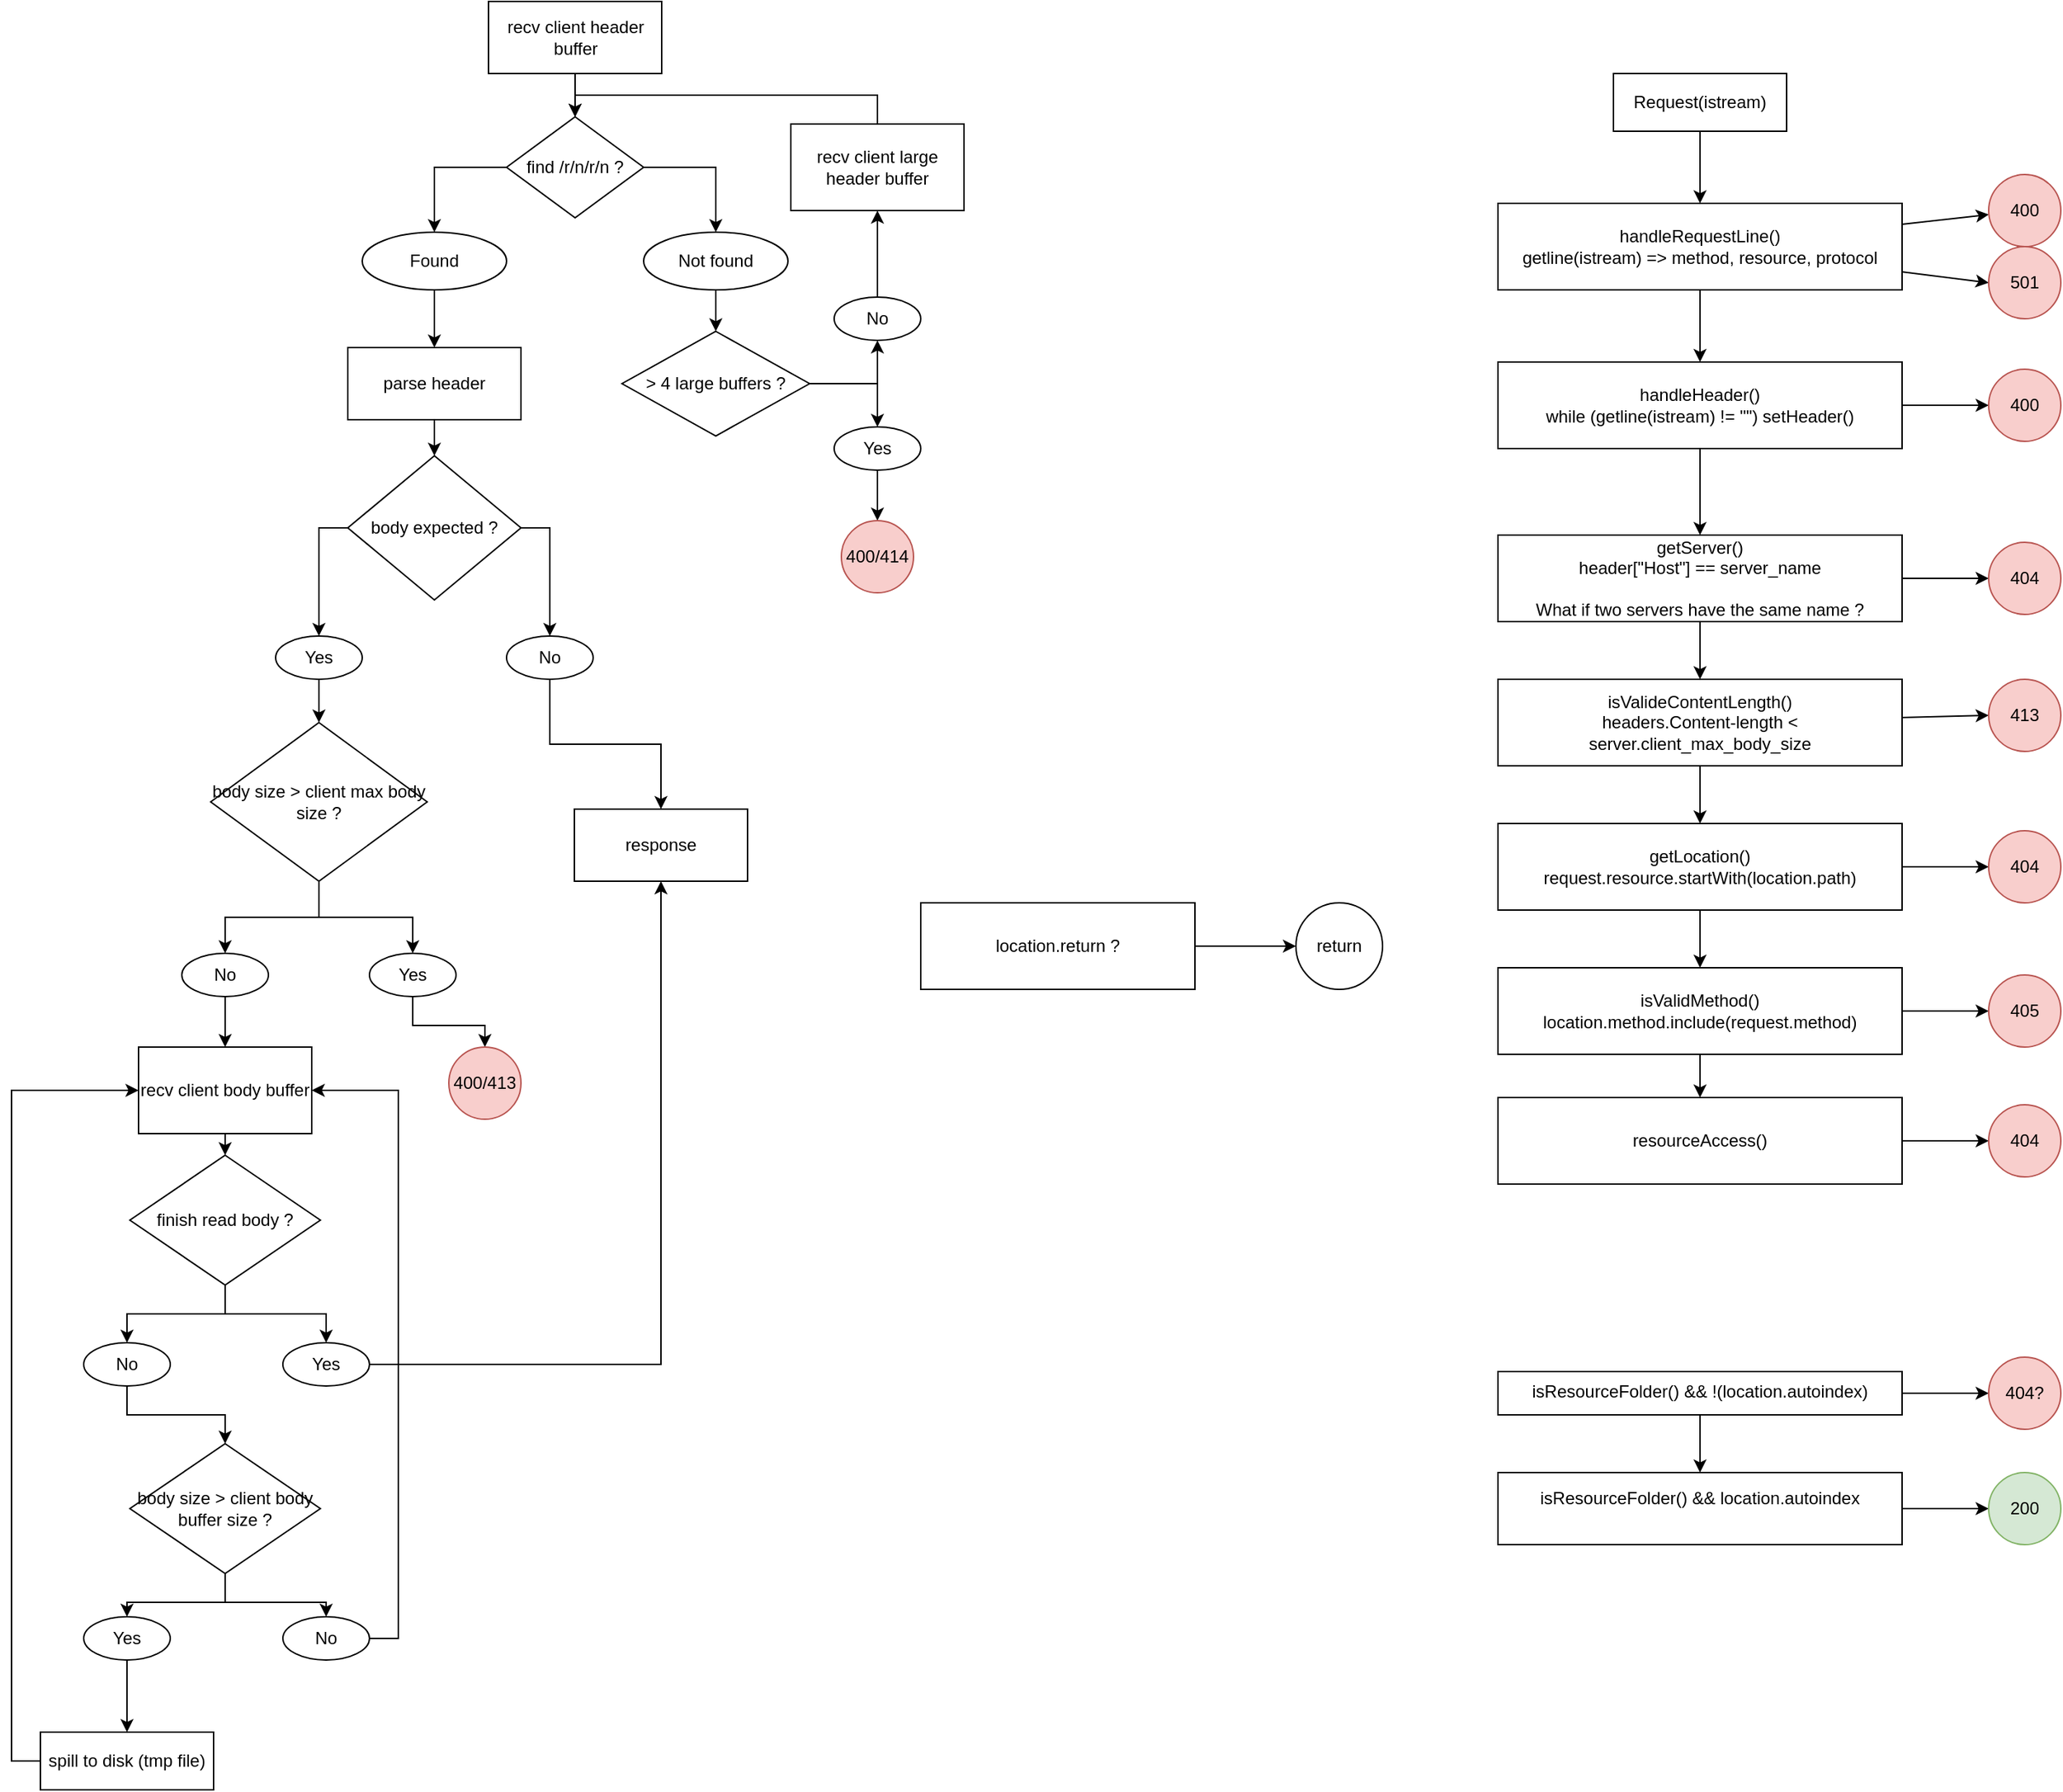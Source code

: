 <mxfile version="26.3.0">
  <diagram id="G1yB6sMwHmxZgdl7rr1A" name="Page-1">
    <mxGraphModel dx="2633" dy="874" grid="1" gridSize="10" guides="1" tooltips="1" connect="1" arrows="1" fold="1" page="1" pageScale="1" pageWidth="850" pageHeight="1100" math="0" shadow="0">
      <root>
        <mxCell id="0" />
        <mxCell id="1" parent="0" />
        <mxCell id="6" value="" style="edgeStyle=none;html=1;" parent="1" source="12" target="5" edge="1">
          <mxGeometry relative="1" as="geometry" />
        </mxCell>
        <mxCell id="2" value="Request(istream)" style="whiteSpace=wrap;html=1;" parent="1" vertex="1">
          <mxGeometry x="320" y="100" width="120" height="40" as="geometry" />
        </mxCell>
        <mxCell id="17" value="" style="edgeStyle=none;html=1;" parent="1" source="5" target="16" edge="1">
          <mxGeometry relative="1" as="geometry" />
        </mxCell>
        <mxCell id="39" value="" style="edgeStyle=none;html=1;" parent="1" source="5" target="38" edge="1">
          <mxGeometry relative="1" as="geometry" />
        </mxCell>
        <mxCell id="5" value="getServer()&lt;br&gt;&lt;div&gt;header[&quot;Host&quot;] == server_name&lt;/div&gt;&lt;div&gt;&lt;br&gt;&lt;/div&gt;&lt;div&gt;What if two servers have the same name ?&lt;/div&gt;" style="whiteSpace=wrap;html=1;" parent="1" vertex="1">
          <mxGeometry x="240" y="420" width="280" height="60" as="geometry" />
        </mxCell>
        <mxCell id="11" value="" style="edgeStyle=none;html=1;" parent="1" source="2" target="9" edge="1">
          <mxGeometry relative="1" as="geometry">
            <mxPoint x="380" y="140" as="sourcePoint" />
            <mxPoint x="380" y="290" as="targetPoint" />
          </mxGeometry>
        </mxCell>
        <mxCell id="31" value="" style="edgeStyle=none;html=1;" parent="1" source="9" target="30" edge="1">
          <mxGeometry relative="1" as="geometry" />
        </mxCell>
        <mxCell id="41" style="edgeStyle=none;html=1;entryX=0;entryY=0.5;entryDx=0;entryDy=0;" parent="1" source="9" target="40" edge="1">
          <mxGeometry relative="1" as="geometry" />
        </mxCell>
        <mxCell id="9" value="&lt;div&gt;handleRequestLine()&lt;/div&gt;getline(istream) =&amp;gt; method, resource, protocol" style="whiteSpace=wrap;html=1;" parent="1" vertex="1">
          <mxGeometry x="240" y="190" width="280" height="60" as="geometry" />
        </mxCell>
        <mxCell id="14" value="" style="edgeStyle=none;html=1;" parent="1" source="9" target="12" edge="1">
          <mxGeometry relative="1" as="geometry">
            <mxPoint x="380" y="250" as="sourcePoint" />
            <mxPoint x="380" y="420" as="targetPoint" />
          </mxGeometry>
        </mxCell>
        <mxCell id="37" style="edgeStyle=none;html=1;entryX=0;entryY=0.5;entryDx=0;entryDy=0;" parent="1" source="12" target="36" edge="1">
          <mxGeometry relative="1" as="geometry" />
        </mxCell>
        <mxCell id="12" value="handleHeader()&lt;div&gt;while (getline(istream) != &quot;&quot;) setHeader()&lt;/div&gt;" style="whiteSpace=wrap;html=1;" parent="1" vertex="1">
          <mxGeometry x="240" y="300" width="280" height="60" as="geometry" />
        </mxCell>
        <mxCell id="19" value="" style="edgeStyle=none;html=1;" parent="1" source="16" target="18" edge="1">
          <mxGeometry relative="1" as="geometry" />
        </mxCell>
        <mxCell id="43" style="edgeStyle=none;html=1;entryX=0;entryY=0.5;entryDx=0;entryDy=0;" parent="1" source="16" target="42" edge="1">
          <mxGeometry relative="1" as="geometry" />
        </mxCell>
        <mxCell id="16" value="&lt;div&gt;isValideContentLength()&lt;/div&gt;headers.Content-length &amp;lt; server.client_max_body_size" style="whiteSpace=wrap;html=1;" parent="1" vertex="1">
          <mxGeometry x="240" y="520" width="280" height="60" as="geometry" />
        </mxCell>
        <mxCell id="27" style="edgeStyle=none;html=1;entryX=0.5;entryY=0;entryDx=0;entryDy=0;" parent="1" source="18" target="26" edge="1">
          <mxGeometry relative="1" as="geometry" />
        </mxCell>
        <mxCell id="33" value="" style="edgeStyle=none;html=1;" parent="1" source="18" target="32" edge="1">
          <mxGeometry relative="1" as="geometry" />
        </mxCell>
        <mxCell id="18" value="getLocation()&lt;div&gt;request.resource.startWith(location.path)&lt;/div&gt;" style="whiteSpace=wrap;html=1;" parent="1" vertex="1">
          <mxGeometry x="240" y="620" width="280" height="60" as="geometry" />
        </mxCell>
        <mxCell id="62" value="" style="edgeStyle=none;html=1;" parent="1" source="22" target="61" edge="1">
          <mxGeometry relative="1" as="geometry" />
        </mxCell>
        <mxCell id="22" value="location.return ?" style="whiteSpace=wrap;html=1;" parent="1" vertex="1">
          <mxGeometry x="-160" y="675" width="190" height="60" as="geometry" />
        </mxCell>
        <mxCell id="29" value="" style="edgeStyle=none;html=1;" parent="1" source="26" target="28" edge="1">
          <mxGeometry relative="1" as="geometry" />
        </mxCell>
        <mxCell id="48" value="" style="edgeStyle=none;html=1;" parent="1" source="26" target="47" edge="1">
          <mxGeometry relative="1" as="geometry" />
        </mxCell>
        <mxCell id="26" value="isValidMethod()&lt;div&gt;location.method.include(request.method)&lt;/div&gt;" style="whiteSpace=wrap;html=1;" parent="1" vertex="1">
          <mxGeometry x="240" y="720" width="280" height="60" as="geometry" />
        </mxCell>
        <mxCell id="28" value="405" style="ellipse;whiteSpace=wrap;html=1;fillColor=#f8cecc;strokeColor=#b85450;" parent="1" vertex="1">
          <mxGeometry x="580" y="725" width="50" height="50" as="geometry" />
        </mxCell>
        <mxCell id="30" value="400" style="ellipse;whiteSpace=wrap;html=1;fillColor=#f8cecc;strokeColor=#b85450;" parent="1" vertex="1">
          <mxGeometry x="580" y="170" width="50" height="50" as="geometry" />
        </mxCell>
        <mxCell id="32" value="404" style="ellipse;whiteSpace=wrap;html=1;fillColor=#f8cecc;strokeColor=#b85450;" parent="1" vertex="1">
          <mxGeometry x="580" y="625" width="50" height="50" as="geometry" />
        </mxCell>
        <mxCell id="36" value="400" style="ellipse;whiteSpace=wrap;html=1;fillColor=#f8cecc;strokeColor=#b85450;" parent="1" vertex="1">
          <mxGeometry x="580" y="305" width="50" height="50" as="geometry" />
        </mxCell>
        <mxCell id="38" value="404" style="ellipse;whiteSpace=wrap;html=1;fillColor=#f8cecc;strokeColor=#b85450;" parent="1" vertex="1">
          <mxGeometry x="580" y="425" width="50" height="50" as="geometry" />
        </mxCell>
        <mxCell id="40" value="501" style="ellipse;whiteSpace=wrap;html=1;fillColor=#f8cecc;strokeColor=#b85450;" parent="1" vertex="1">
          <mxGeometry x="580" y="220" width="50" height="50" as="geometry" />
        </mxCell>
        <mxCell id="42" value="413" style="ellipse;whiteSpace=wrap;html=1;fillColor=#f8cecc;strokeColor=#b85450;" parent="1" vertex="1">
          <mxGeometry x="580" y="520" width="50" height="50" as="geometry" />
        </mxCell>
        <mxCell id="55" value="" style="edgeStyle=none;html=1;" parent="1" source="45" target="54" edge="1">
          <mxGeometry relative="1" as="geometry" />
        </mxCell>
        <mxCell id="45" value="isResourceFolder() &amp;amp;&amp;amp; location.autoindex&lt;div&gt;&lt;br&gt;&lt;/div&gt;" style="whiteSpace=wrap;html=1;" parent="1" vertex="1">
          <mxGeometry x="240" y="1070" width="280" height="50" as="geometry" />
        </mxCell>
        <mxCell id="50" value="" style="edgeStyle=none;html=1;" parent="1" source="47" target="49" edge="1">
          <mxGeometry relative="1" as="geometry" />
        </mxCell>
        <mxCell id="47" value="resourceAccess()" style="whiteSpace=wrap;html=1;" parent="1" vertex="1">
          <mxGeometry x="240" y="810" width="280" height="60" as="geometry" />
        </mxCell>
        <mxCell id="49" value="404" style="ellipse;whiteSpace=wrap;html=1;fillColor=#f8cecc;strokeColor=#b85450;" parent="1" vertex="1">
          <mxGeometry x="580" y="815" width="50" height="50" as="geometry" />
        </mxCell>
        <mxCell id="54" value="200" style="ellipse;whiteSpace=wrap;html=1;fillColor=#d5e8d4;strokeColor=#82b366;" parent="1" vertex="1">
          <mxGeometry x="580" y="1070" width="50" height="50" as="geometry" />
        </mxCell>
        <mxCell id="56" value="" style="edgeStyle=none;html=1;" parent="1" source="57" target="58" edge="1">
          <mxGeometry relative="1" as="geometry" />
        </mxCell>
        <mxCell id="60" style="edgeStyle=none;html=1;entryX=0.5;entryY=0;entryDx=0;entryDy=0;" parent="1" source="57" target="45" edge="1">
          <mxGeometry relative="1" as="geometry" />
        </mxCell>
        <mxCell id="57" value="isResourceFolder() &amp;amp;&amp;amp; !(location.autoindex)&lt;div&gt;&lt;br&gt;&lt;/div&gt;" style="whiteSpace=wrap;html=1;verticalAlign=top;" parent="1" vertex="1">
          <mxGeometry x="240" y="1000" width="280" height="30" as="geometry" />
        </mxCell>
        <mxCell id="58" value="404?" style="ellipse;whiteSpace=wrap;html=1;fillColor=#f8cecc;strokeColor=#b85450;" parent="1" vertex="1">
          <mxGeometry x="580" y="990" width="50" height="50" as="geometry" />
        </mxCell>
        <mxCell id="61" value="return" style="ellipse;whiteSpace=wrap;html=1;" parent="1" vertex="1">
          <mxGeometry x="100" y="675" width="60" height="60" as="geometry" />
        </mxCell>
        <mxCell id="DMltzU-fDalP0GZSlMB_-67" style="edgeStyle=orthogonalEdgeStyle;rounded=0;orthogonalLoop=1;jettySize=auto;html=1;exitX=0.5;exitY=1;exitDx=0;exitDy=0;entryX=0.5;entryY=0;entryDx=0;entryDy=0;" parent="1" source="DMltzU-fDalP0GZSlMB_-62" target="DMltzU-fDalP0GZSlMB_-63" edge="1">
          <mxGeometry relative="1" as="geometry" />
        </mxCell>
        <mxCell id="DMltzU-fDalP0GZSlMB_-62" value="recv client header buffer" style="whiteSpace=wrap;html=1;" parent="1" vertex="1">
          <mxGeometry x="-459.5" y="50" width="120" height="50" as="geometry" />
        </mxCell>
        <mxCell id="DMltzU-fDalP0GZSlMB_-68" style="edgeStyle=orthogonalEdgeStyle;rounded=0;orthogonalLoop=1;jettySize=auto;html=1;exitX=1;exitY=0.5;exitDx=0;exitDy=0;entryX=0.5;entryY=0;entryDx=0;entryDy=0;" parent="1" source="DMltzU-fDalP0GZSlMB_-63" target="DMltzU-fDalP0GZSlMB_-66" edge="1">
          <mxGeometry relative="1" as="geometry" />
        </mxCell>
        <mxCell id="DMltzU-fDalP0GZSlMB_-69" style="edgeStyle=orthogonalEdgeStyle;rounded=0;orthogonalLoop=1;jettySize=auto;html=1;exitX=0;exitY=0.5;exitDx=0;exitDy=0;entryX=0.5;entryY=0;entryDx=0;entryDy=0;" parent="1" source="DMltzU-fDalP0GZSlMB_-63" target="DMltzU-fDalP0GZSlMB_-65" edge="1">
          <mxGeometry relative="1" as="geometry" />
        </mxCell>
        <mxCell id="DMltzU-fDalP0GZSlMB_-63" value="find /r/n/r/n ?" style="rhombus;whiteSpace=wrap;html=1;" parent="1" vertex="1">
          <mxGeometry x="-447" y="130" width="95" height="70" as="geometry" />
        </mxCell>
        <mxCell id="DMltzU-fDalP0GZSlMB_-72" style="edgeStyle=orthogonalEdgeStyle;rounded=0;orthogonalLoop=1;jettySize=auto;html=1;exitX=0.5;exitY=1;exitDx=0;exitDy=0;entryX=0.5;entryY=0;entryDx=0;entryDy=0;" parent="1" source="DMltzU-fDalP0GZSlMB_-65" target="DMltzU-fDalP0GZSlMB_-70" edge="1">
          <mxGeometry relative="1" as="geometry" />
        </mxCell>
        <mxCell id="DMltzU-fDalP0GZSlMB_-65" value="&lt;div&gt;Found&lt;/div&gt;" style="ellipse;whiteSpace=wrap;html=1;" parent="1" vertex="1">
          <mxGeometry x="-547" y="210" width="100" height="40" as="geometry" />
        </mxCell>
        <mxCell id="DMltzU-fDalP0GZSlMB_-103" style="edgeStyle=orthogonalEdgeStyle;rounded=0;orthogonalLoop=1;jettySize=auto;html=1;exitX=0.5;exitY=1;exitDx=0;exitDy=0;entryX=0.5;entryY=0;entryDx=0;entryDy=0;" parent="1" source="DMltzU-fDalP0GZSlMB_-66" target="DMltzU-fDalP0GZSlMB_-88" edge="1">
          <mxGeometry relative="1" as="geometry" />
        </mxCell>
        <mxCell id="DMltzU-fDalP0GZSlMB_-66" value="&lt;div&gt;Not found&lt;/div&gt;" style="ellipse;whiteSpace=wrap;html=1;" parent="1" vertex="1">
          <mxGeometry x="-352" y="210" width="100" height="40" as="geometry" />
        </mxCell>
        <mxCell id="DMltzU-fDalP0GZSlMB_-73" style="edgeStyle=orthogonalEdgeStyle;rounded=0;orthogonalLoop=1;jettySize=auto;html=1;exitX=0.5;exitY=1;exitDx=0;exitDy=0;entryX=0.5;entryY=0;entryDx=0;entryDy=0;" parent="1" source="DMltzU-fDalP0GZSlMB_-70" target="DMltzU-fDalP0GZSlMB_-71" edge="1">
          <mxGeometry relative="1" as="geometry" />
        </mxCell>
        <mxCell id="DMltzU-fDalP0GZSlMB_-70" value="parse header" style="whiteSpace=wrap;html=1;" parent="1" vertex="1">
          <mxGeometry x="-557" y="290" width="120" height="50" as="geometry" />
        </mxCell>
        <mxCell id="DMltzU-fDalP0GZSlMB_-79" style="edgeStyle=orthogonalEdgeStyle;rounded=0;orthogonalLoop=1;jettySize=auto;html=1;exitX=0;exitY=0.5;exitDx=0;exitDy=0;" parent="1" source="DMltzU-fDalP0GZSlMB_-71" target="DMltzU-fDalP0GZSlMB_-95" edge="1">
          <mxGeometry relative="1" as="geometry">
            <mxPoint x="-577" y="490" as="targetPoint" />
          </mxGeometry>
        </mxCell>
        <mxCell id="DMltzU-fDalP0GZSlMB_-80" style="edgeStyle=orthogonalEdgeStyle;rounded=0;orthogonalLoop=1;jettySize=auto;html=1;exitX=1;exitY=0.5;exitDx=0;exitDy=0;" parent="1" source="DMltzU-fDalP0GZSlMB_-71" target="DMltzU-fDalP0GZSlMB_-94" edge="1">
          <mxGeometry relative="1" as="geometry">
            <mxPoint x="-417" y="490" as="targetPoint" />
          </mxGeometry>
        </mxCell>
        <mxCell id="DMltzU-fDalP0GZSlMB_-71" value="body expected ?" style="rhombus;whiteSpace=wrap;html=1;" parent="1" vertex="1">
          <mxGeometry x="-557" y="365" width="120" height="100" as="geometry" />
        </mxCell>
        <mxCell id="DMltzU-fDalP0GZSlMB_-107" style="edgeStyle=orthogonalEdgeStyle;rounded=0;orthogonalLoop=1;jettySize=auto;html=1;exitX=0.5;exitY=0;exitDx=0;exitDy=0;entryX=0.5;entryY=0;entryDx=0;entryDy=0;" parent="1" source="DMltzU-fDalP0GZSlMB_-74" target="DMltzU-fDalP0GZSlMB_-63" edge="1">
          <mxGeometry relative="1" as="geometry" />
        </mxCell>
        <mxCell id="DMltzU-fDalP0GZSlMB_-74" value="recv client large header buffer" style="whiteSpace=wrap;html=1;" parent="1" vertex="1">
          <mxGeometry x="-250" y="135" width="120" height="60" as="geometry" />
        </mxCell>
        <mxCell id="DMltzU-fDalP0GZSlMB_-149" style="edgeStyle=orthogonalEdgeStyle;rounded=0;orthogonalLoop=1;jettySize=auto;html=1;exitX=0.5;exitY=1;exitDx=0;exitDy=0;entryX=0.5;entryY=0;entryDx=0;entryDy=0;" parent="1" source="DMltzU-fDalP0GZSlMB_-82" target="DMltzU-fDalP0GZSlMB_-144" edge="1">
          <mxGeometry relative="1" as="geometry" />
        </mxCell>
        <mxCell id="DMltzU-fDalP0GZSlMB_-82" value="recv client body buffer" style="whiteSpace=wrap;html=1;" parent="1" vertex="1">
          <mxGeometry x="-702" y="775" width="120" height="60" as="geometry" />
        </mxCell>
        <mxCell id="DMltzU-fDalP0GZSlMB_-104" style="edgeStyle=orthogonalEdgeStyle;rounded=0;orthogonalLoop=1;jettySize=auto;html=1;exitX=1;exitY=0.5;exitDx=0;exitDy=0;entryX=0.5;entryY=0;entryDx=0;entryDy=0;" parent="1" source="DMltzU-fDalP0GZSlMB_-88" target="DMltzU-fDalP0GZSlMB_-91" edge="1">
          <mxGeometry relative="1" as="geometry" />
        </mxCell>
        <mxCell id="DMltzU-fDalP0GZSlMB_-105" style="edgeStyle=orthogonalEdgeStyle;rounded=0;orthogonalLoop=1;jettySize=auto;html=1;exitX=1;exitY=0.5;exitDx=0;exitDy=0;entryX=0.5;entryY=1;entryDx=0;entryDy=0;" parent="1" source="DMltzU-fDalP0GZSlMB_-88" target="DMltzU-fDalP0GZSlMB_-92" edge="1">
          <mxGeometry relative="1" as="geometry" />
        </mxCell>
        <mxCell id="DMltzU-fDalP0GZSlMB_-88" value="&amp;gt; 4 large buffers ?" style="rhombus;whiteSpace=wrap;html=1;" parent="1" vertex="1">
          <mxGeometry x="-367" y="278.75" width="130" height="72.5" as="geometry" />
        </mxCell>
        <mxCell id="DMltzU-fDalP0GZSlMB_-108" style="edgeStyle=orthogonalEdgeStyle;rounded=0;orthogonalLoop=1;jettySize=auto;html=1;exitX=0.5;exitY=1;exitDx=0;exitDy=0;entryX=0.5;entryY=0;entryDx=0;entryDy=0;" parent="1" source="DMltzU-fDalP0GZSlMB_-91" target="DMltzU-fDalP0GZSlMB_-101" edge="1">
          <mxGeometry relative="1" as="geometry" />
        </mxCell>
        <mxCell id="DMltzU-fDalP0GZSlMB_-91" value="&lt;div&gt;Yes&lt;/div&gt;" style="ellipse;whiteSpace=wrap;html=1;" parent="1" vertex="1">
          <mxGeometry x="-220" y="345" width="60" height="30" as="geometry" />
        </mxCell>
        <mxCell id="DMltzU-fDalP0GZSlMB_-106" style="edgeStyle=orthogonalEdgeStyle;rounded=0;orthogonalLoop=1;jettySize=auto;html=1;exitX=0.5;exitY=0;exitDx=0;exitDy=0;entryX=0.5;entryY=1;entryDx=0;entryDy=0;" parent="1" source="DMltzU-fDalP0GZSlMB_-92" target="DMltzU-fDalP0GZSlMB_-74" edge="1">
          <mxGeometry relative="1" as="geometry" />
        </mxCell>
        <mxCell id="DMltzU-fDalP0GZSlMB_-92" value="No" style="ellipse;whiteSpace=wrap;html=1;" parent="1" vertex="1">
          <mxGeometry x="-220" y="255" width="60" height="30" as="geometry" />
        </mxCell>
        <mxCell id="DMltzU-fDalP0GZSlMB_-111" style="edgeStyle=orthogonalEdgeStyle;rounded=0;orthogonalLoop=1;jettySize=auto;html=1;exitX=0.5;exitY=1;exitDx=0;exitDy=0;entryX=0.5;entryY=0;entryDx=0;entryDy=0;" parent="1" source="DMltzU-fDalP0GZSlMB_-94" target="DMltzU-fDalP0GZSlMB_-110" edge="1">
          <mxGeometry relative="1" as="geometry" />
        </mxCell>
        <mxCell id="DMltzU-fDalP0GZSlMB_-94" value="No" style="ellipse;whiteSpace=wrap;html=1;" parent="1" vertex="1">
          <mxGeometry x="-447" y="490" width="60" height="30" as="geometry" />
        </mxCell>
        <mxCell id="DMltzU-fDalP0GZSlMB_-139" style="edgeStyle=orthogonalEdgeStyle;rounded=0;orthogonalLoop=1;jettySize=auto;html=1;exitX=0.5;exitY=1;exitDx=0;exitDy=0;entryX=0.5;entryY=0;entryDx=0;entryDy=0;" parent="1" source="DMltzU-fDalP0GZSlMB_-95" target="DMltzU-fDalP0GZSlMB_-112" edge="1">
          <mxGeometry relative="1" as="geometry" />
        </mxCell>
        <mxCell id="DMltzU-fDalP0GZSlMB_-95" value="&lt;div&gt;Yes&lt;/div&gt;" style="ellipse;whiteSpace=wrap;html=1;" parent="1" vertex="1">
          <mxGeometry x="-607" y="490" width="60" height="30" as="geometry" />
        </mxCell>
        <mxCell id="DMltzU-fDalP0GZSlMB_-101" value="400/414" style="ellipse;whiteSpace=wrap;html=1;fillColor=#f8cecc;strokeColor=#b85450;" parent="1" vertex="1">
          <mxGeometry x="-215" y="410" width="50" height="50" as="geometry" />
        </mxCell>
        <mxCell id="DMltzU-fDalP0GZSlMB_-110" value="response" style="whiteSpace=wrap;html=1;" parent="1" vertex="1">
          <mxGeometry x="-400" y="610" width="120" height="50" as="geometry" />
        </mxCell>
        <mxCell id="DMltzU-fDalP0GZSlMB_-118" style="edgeStyle=orthogonalEdgeStyle;rounded=0;orthogonalLoop=1;jettySize=auto;html=1;exitX=0.5;exitY=1;exitDx=0;exitDy=0;entryX=0.5;entryY=0;entryDx=0;entryDy=0;" parent="1" source="DMltzU-fDalP0GZSlMB_-112" target="DMltzU-fDalP0GZSlMB_-114" edge="1">
          <mxGeometry relative="1" as="geometry" />
        </mxCell>
        <mxCell id="DMltzU-fDalP0GZSlMB_-119" style="edgeStyle=orthogonalEdgeStyle;rounded=0;orthogonalLoop=1;jettySize=auto;html=1;exitX=0.5;exitY=1;exitDx=0;exitDy=0;entryX=0.5;entryY=0;entryDx=0;entryDy=0;" parent="1" source="DMltzU-fDalP0GZSlMB_-112" target="DMltzU-fDalP0GZSlMB_-115" edge="1">
          <mxGeometry relative="1" as="geometry">
            <mxPoint x="-512" y="710.0" as="targetPoint" />
          </mxGeometry>
        </mxCell>
        <mxCell id="DMltzU-fDalP0GZSlMB_-112" value="body size &amp;gt; client max body size ?" style="rhombus;whiteSpace=wrap;html=1;" parent="1" vertex="1">
          <mxGeometry x="-652" y="550" width="150" height="110" as="geometry" />
        </mxCell>
        <mxCell id="DMltzU-fDalP0GZSlMB_-141" style="edgeStyle=orthogonalEdgeStyle;rounded=0;orthogonalLoop=1;jettySize=auto;html=1;exitX=0.5;exitY=1;exitDx=0;exitDy=0;entryX=0.5;entryY=0;entryDx=0;entryDy=0;" parent="1" source="DMltzU-fDalP0GZSlMB_-114" target="DMltzU-fDalP0GZSlMB_-82" edge="1">
          <mxGeometry relative="1" as="geometry" />
        </mxCell>
        <mxCell id="DMltzU-fDalP0GZSlMB_-114" value="No" style="ellipse;whiteSpace=wrap;html=1;" parent="1" vertex="1">
          <mxGeometry x="-672" y="710" width="60" height="30" as="geometry" />
        </mxCell>
        <mxCell id="DMltzU-fDalP0GZSlMB_-140" style="edgeStyle=orthogonalEdgeStyle;rounded=0;orthogonalLoop=1;jettySize=auto;html=1;exitX=0.5;exitY=1;exitDx=0;exitDy=0;entryX=0;entryY=0.5;entryDx=0;entryDy=0;" parent="1" source="DMltzU-fDalP0GZSlMB_-115" target="DMltzU-fDalP0GZSlMB_-130" edge="1">
          <mxGeometry relative="1" as="geometry" />
        </mxCell>
        <mxCell id="DMltzU-fDalP0GZSlMB_-115" value="Yes" style="ellipse;whiteSpace=wrap;html=1;" parent="1" vertex="1">
          <mxGeometry x="-542" y="710" width="60" height="30" as="geometry" />
        </mxCell>
        <mxCell id="DMltzU-fDalP0GZSlMB_-124" value="body size &amp;gt; client body buffer size ?" style="rhombus;whiteSpace=wrap;html=1;" parent="1" vertex="1">
          <mxGeometry x="-708" y="1050" width="132" height="90" as="geometry" />
        </mxCell>
        <mxCell id="DMltzU-fDalP0GZSlMB_-125" style="edgeStyle=orthogonalEdgeStyle;rounded=0;orthogonalLoop=1;jettySize=auto;html=1;exitX=0.5;exitY=1;exitDx=0;exitDy=0;entryX=0.5;entryY=0;entryDx=0;entryDy=0;" parent="1" source="DMltzU-fDalP0GZSlMB_-124" target="DMltzU-fDalP0GZSlMB_-127" edge="1">
          <mxGeometry relative="1" as="geometry">
            <mxPoint x="-422" y="1060" as="sourcePoint" />
          </mxGeometry>
        </mxCell>
        <mxCell id="DMltzU-fDalP0GZSlMB_-126" style="edgeStyle=orthogonalEdgeStyle;rounded=0;orthogonalLoop=1;jettySize=auto;html=1;exitX=0.5;exitY=1;exitDx=0;exitDy=0;entryX=0.5;entryY=0;entryDx=0;entryDy=0;" parent="1" source="DMltzU-fDalP0GZSlMB_-124" target="DMltzU-fDalP0GZSlMB_-128" edge="1">
          <mxGeometry relative="1" as="geometry">
            <mxPoint x="-422" y="1060" as="sourcePoint" />
          </mxGeometry>
        </mxCell>
        <mxCell id="IpT1fxCDjjeuZhRriI7--67" style="edgeStyle=orthogonalEdgeStyle;rounded=0;orthogonalLoop=1;jettySize=auto;html=1;exitX=1;exitY=0.5;exitDx=0;exitDy=0;entryX=1;entryY=0.5;entryDx=0;entryDy=0;" edge="1" parent="1" source="DMltzU-fDalP0GZSlMB_-127" target="DMltzU-fDalP0GZSlMB_-82">
          <mxGeometry relative="1" as="geometry" />
        </mxCell>
        <mxCell id="DMltzU-fDalP0GZSlMB_-127" value="No" style="ellipse;whiteSpace=wrap;html=1;" parent="1" vertex="1">
          <mxGeometry x="-602" y="1170" width="60" height="30" as="geometry" />
        </mxCell>
        <mxCell id="DMltzU-fDalP0GZSlMB_-133" style="edgeStyle=orthogonalEdgeStyle;rounded=0;orthogonalLoop=1;jettySize=auto;html=1;exitX=0.5;exitY=1;exitDx=0;exitDy=0;entryX=0.5;entryY=0;entryDx=0;entryDy=0;" parent="1" source="DMltzU-fDalP0GZSlMB_-128" target="DMltzU-fDalP0GZSlMB_-132" edge="1">
          <mxGeometry relative="1" as="geometry" />
        </mxCell>
        <mxCell id="DMltzU-fDalP0GZSlMB_-128" value="Yes" style="ellipse;whiteSpace=wrap;html=1;" parent="1" vertex="1">
          <mxGeometry x="-740" y="1170" width="60" height="30" as="geometry" />
        </mxCell>
        <mxCell id="DMltzU-fDalP0GZSlMB_-130" value="&lt;div&gt;400/413&lt;/div&gt;" style="ellipse;whiteSpace=wrap;html=1;fillColor=#f8cecc;strokeColor=#b85450;direction=south;" parent="1" vertex="1">
          <mxGeometry x="-487" y="775" width="50" height="50" as="geometry" />
        </mxCell>
        <mxCell id="DMltzU-fDalP0GZSlMB_-143" style="edgeStyle=orthogonalEdgeStyle;rounded=0;orthogonalLoop=1;jettySize=auto;html=1;exitX=0;exitY=0.5;exitDx=0;exitDy=0;entryX=0;entryY=0.5;entryDx=0;entryDy=0;" parent="1" source="DMltzU-fDalP0GZSlMB_-132" target="DMltzU-fDalP0GZSlMB_-82" edge="1">
          <mxGeometry relative="1" as="geometry" />
        </mxCell>
        <mxCell id="DMltzU-fDalP0GZSlMB_-132" value="spill to disk (tmp file)" style="whiteSpace=wrap;html=1;" parent="1" vertex="1">
          <mxGeometry x="-770" y="1250" width="120" height="40" as="geometry" />
        </mxCell>
        <mxCell id="DMltzU-fDalP0GZSlMB_-144" value="finish read body ?" style="rhombus;whiteSpace=wrap;html=1;" parent="1" vertex="1">
          <mxGeometry x="-708" y="850" width="132" height="90" as="geometry" />
        </mxCell>
        <mxCell id="DMltzU-fDalP0GZSlMB_-145" style="edgeStyle=orthogonalEdgeStyle;rounded=0;orthogonalLoop=1;jettySize=auto;html=1;exitX=0.5;exitY=1;exitDx=0;exitDy=0;entryX=0.5;entryY=0;entryDx=0;entryDy=0;" parent="1" source="DMltzU-fDalP0GZSlMB_-144" target="DMltzU-fDalP0GZSlMB_-147" edge="1">
          <mxGeometry relative="1" as="geometry">
            <mxPoint x="-422" y="870" as="sourcePoint" />
          </mxGeometry>
        </mxCell>
        <mxCell id="DMltzU-fDalP0GZSlMB_-146" style="edgeStyle=orthogonalEdgeStyle;rounded=0;orthogonalLoop=1;jettySize=auto;html=1;exitX=0.5;exitY=1;exitDx=0;exitDy=0;entryX=0.5;entryY=0;entryDx=0;entryDy=0;" parent="1" source="DMltzU-fDalP0GZSlMB_-144" target="DMltzU-fDalP0GZSlMB_-148" edge="1">
          <mxGeometry relative="1" as="geometry">
            <mxPoint x="-422" y="870" as="sourcePoint" />
          </mxGeometry>
        </mxCell>
        <mxCell id="DMltzU-fDalP0GZSlMB_-151" style="edgeStyle=orthogonalEdgeStyle;rounded=0;orthogonalLoop=1;jettySize=auto;html=1;exitX=1;exitY=0.5;exitDx=0;exitDy=0;entryX=0.5;entryY=1;entryDx=0;entryDy=0;" parent="1" source="DMltzU-fDalP0GZSlMB_-147" target="DMltzU-fDalP0GZSlMB_-110" edge="1">
          <mxGeometry relative="1" as="geometry" />
        </mxCell>
        <mxCell id="DMltzU-fDalP0GZSlMB_-147" value="Yes" style="ellipse;whiteSpace=wrap;html=1;" parent="1" vertex="1">
          <mxGeometry x="-602" y="980" width="60" height="30" as="geometry" />
        </mxCell>
        <mxCell id="DMltzU-fDalP0GZSlMB_-152" style="edgeStyle=orthogonalEdgeStyle;rounded=0;orthogonalLoop=1;jettySize=auto;html=1;exitX=0.5;exitY=1;exitDx=0;exitDy=0;" parent="1" source="DMltzU-fDalP0GZSlMB_-148" target="DMltzU-fDalP0GZSlMB_-124" edge="1">
          <mxGeometry relative="1" as="geometry" />
        </mxCell>
        <mxCell id="DMltzU-fDalP0GZSlMB_-148" value="No" style="ellipse;whiteSpace=wrap;html=1;" parent="1" vertex="1">
          <mxGeometry x="-740" y="980" width="60" height="30" as="geometry" />
        </mxCell>
      </root>
    </mxGraphModel>
  </diagram>
</mxfile>
